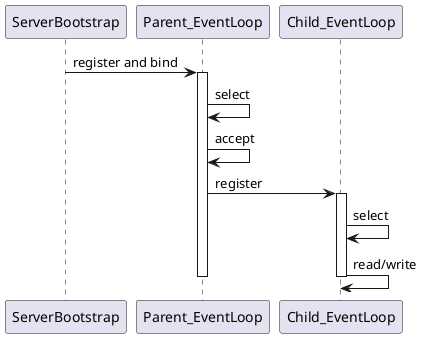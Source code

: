 @startuml
ServerBootstrap -> Parent_EventLoop: register and bind

activate Parent_EventLoop

Parent_EventLoop -> Parent_EventLoop: select
Parent_EventLoop -> Parent_EventLoop: accept

Parent_EventLoop -> Child_EventLoop: register

activate Child_EventLoop

Child_EventLoop -> Child_EventLoop: select
Child_EventLoop -> Child_EventLoop: read/write

deactivate Child_EventLoop

deactivate Parent_EventLoop


@enduml
